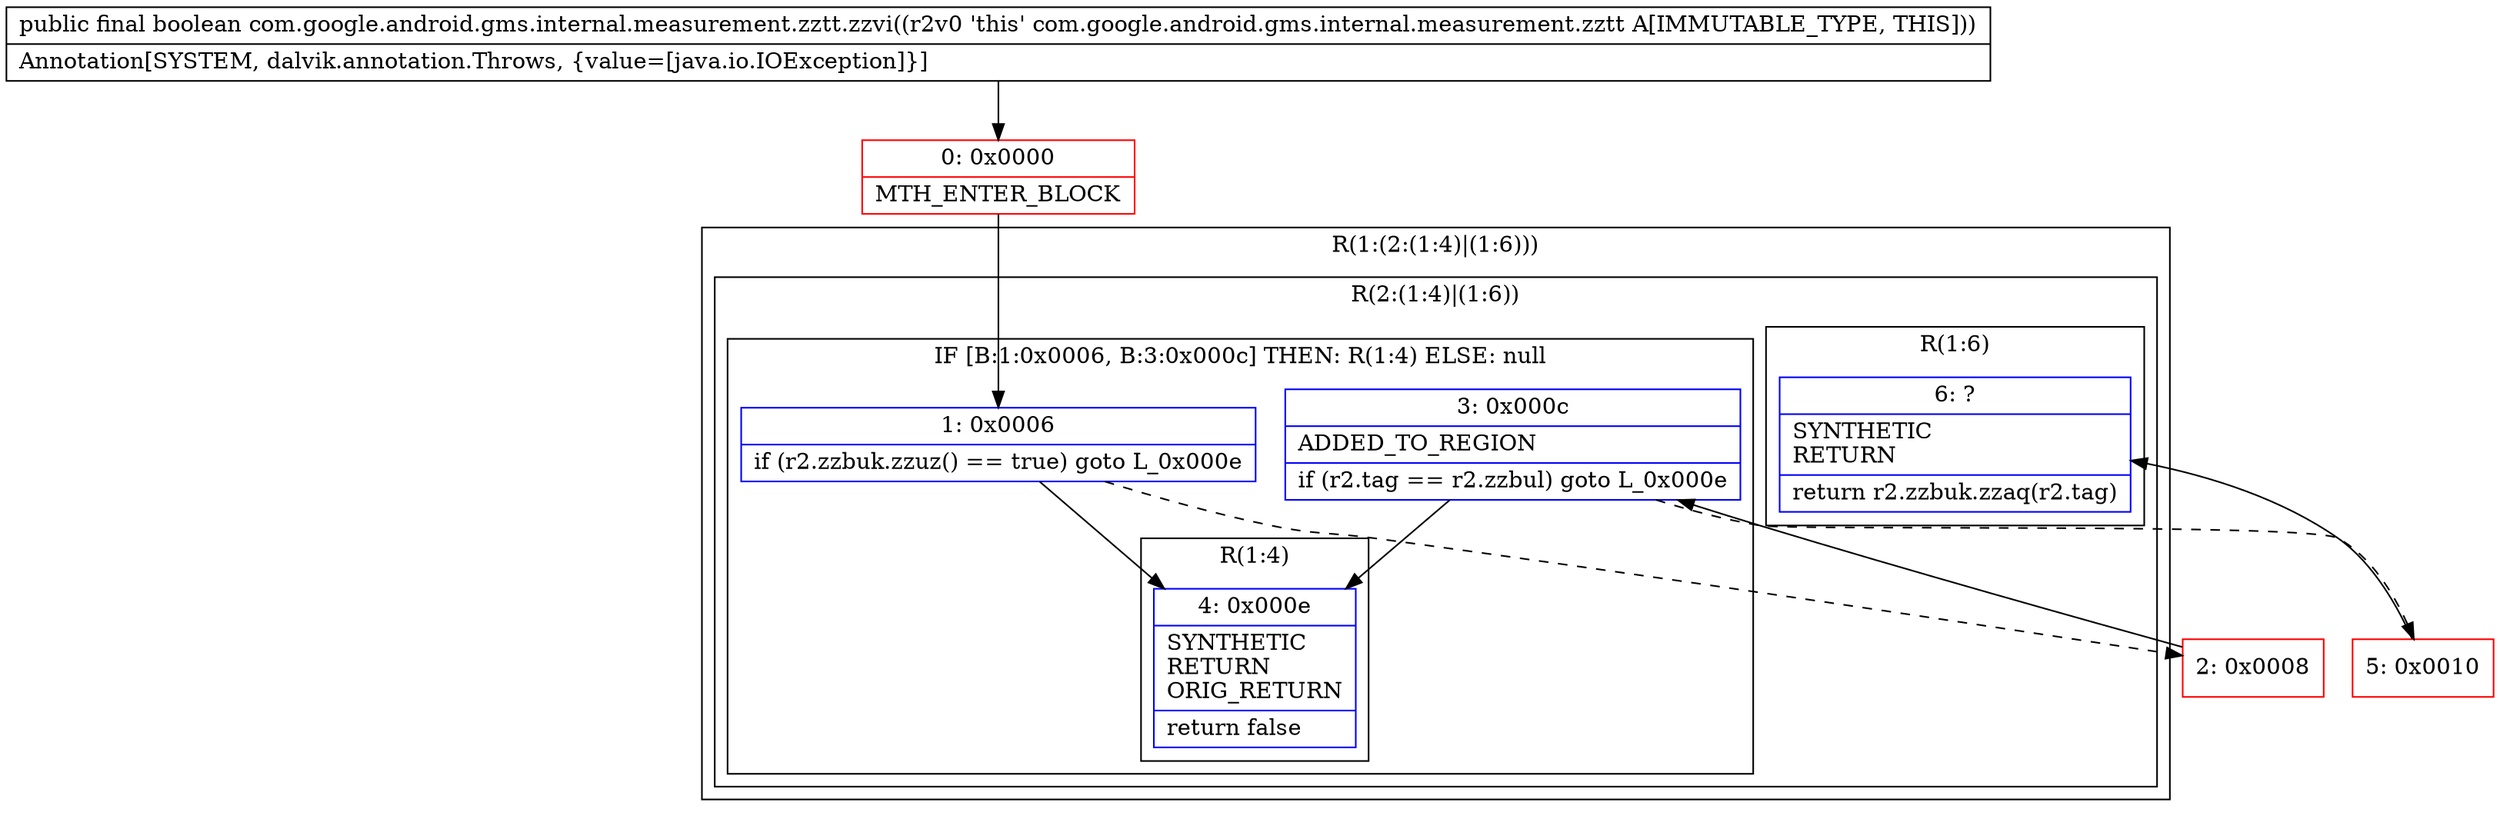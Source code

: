 digraph "CFG forcom.google.android.gms.internal.measurement.zztt.zzvi()Z" {
subgraph cluster_Region_1021137174 {
label = "R(1:(2:(1:4)|(1:6)))";
node [shape=record,color=blue];
subgraph cluster_Region_1129925599 {
label = "R(2:(1:4)|(1:6))";
node [shape=record,color=blue];
subgraph cluster_IfRegion_163779122 {
label = "IF [B:1:0x0006, B:3:0x000c] THEN: R(1:4) ELSE: null";
node [shape=record,color=blue];
Node_1 [shape=record,label="{1\:\ 0x0006|if (r2.zzbuk.zzuz() == true) goto L_0x000e\l}"];
Node_3 [shape=record,label="{3\:\ 0x000c|ADDED_TO_REGION\l|if (r2.tag == r2.zzbul) goto L_0x000e\l}"];
subgraph cluster_Region_74628346 {
label = "R(1:4)";
node [shape=record,color=blue];
Node_4 [shape=record,label="{4\:\ 0x000e|SYNTHETIC\lRETURN\lORIG_RETURN\l|return false\l}"];
}
}
subgraph cluster_Region_1391532163 {
label = "R(1:6)";
node [shape=record,color=blue];
Node_6 [shape=record,label="{6\:\ ?|SYNTHETIC\lRETURN\l|return r2.zzbuk.zzaq(r2.tag)\l}"];
}
}
}
Node_0 [shape=record,color=red,label="{0\:\ 0x0000|MTH_ENTER_BLOCK\l}"];
Node_2 [shape=record,color=red,label="{2\:\ 0x0008}"];
Node_5 [shape=record,color=red,label="{5\:\ 0x0010}"];
MethodNode[shape=record,label="{public final boolean com.google.android.gms.internal.measurement.zztt.zzvi((r2v0 'this' com.google.android.gms.internal.measurement.zztt A[IMMUTABLE_TYPE, THIS]))  | Annotation[SYSTEM, dalvik.annotation.Throws, \{value=[java.io.IOException]\}]\l}"];
MethodNode -> Node_0;
Node_1 -> Node_2[style=dashed];
Node_1 -> Node_4;
Node_3 -> Node_4;
Node_3 -> Node_5[style=dashed];
Node_0 -> Node_1;
Node_2 -> Node_3;
Node_5 -> Node_6;
}


